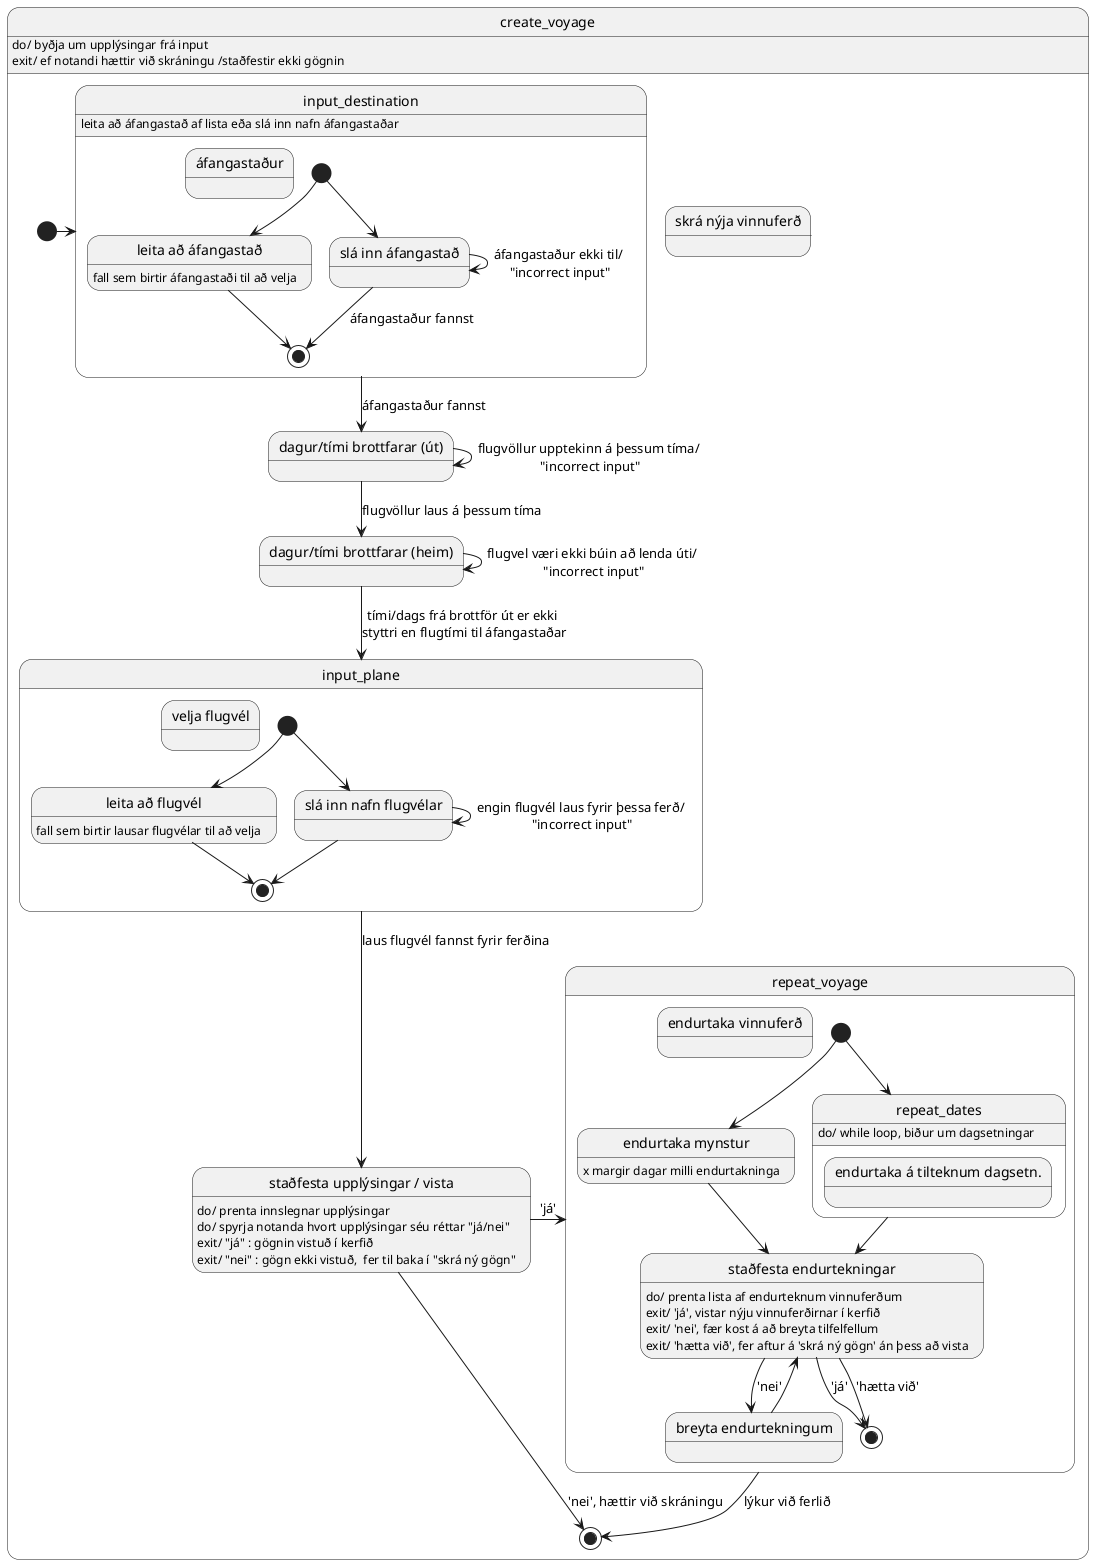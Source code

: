@startuml 

state create_voyage {
  state create_voyage as "skrá nýja vinnuferð"
    create_voyage : do/ byðja um upplýsingar frá input
    create_voyage : exit/ ef notandi hættir við skráningu /staðfestir ekki gögnin

  state input_destination {
    state input_destination as "áfangastaður"
      input_destination : leita að áfangastað af lista eða slá inn nafn áfangastaðar
    state destination_search as "leita að áfangastað"
      destination_search : fall sem birtir áfangastaði til að velja
    state destination_direct as "slá inn áfangastað"
    [*] --> destination_direct
    [*] --> destination_search
    destination_direct --> destination_direct : áfangastaður ekki til/ \n"incorrect input"
    destination_search --> [*]
    destination_direct --> [*] : áfangastaður fannst
  }
  state input_date_out as "dagur/tími brottfarar (út)"
  state input_date_in as "dagur/tími brottfarar (heim)"
  state input_plane {
    state input_plane as "velja flugvél"
    state plane_search as "leita að flugvél" 
      plane_search : fall sem birtir lausar flugvélar til að velja
    state plane_direct as "slá inn nafn flugvélar"

    [*] --> plane_search
    [*] --> plane_direct
    plane_direct --> plane_direct : engin flugvél laus fyrir þessa ferð/ \n"incorrect input"
    plane_direct --> [*]
    plane_search --> [*]
  }
  state voyage_confirm as "staðfesta upplýsingar / vista"
    voyage_confirm : do/ prenta innslegnar upplýsingar
    voyage_confirm : do/ spyrja notanda hvort upplýsingar séu réttar "já/nei"
    voyage_confirm : exit/ "já" : gögnin vistuð í kerfið
    voyage_confirm : exit/ "nei" : gögn ekki vistuð,  fer til baka í "skrá ný gögn"

  state repeat_voyage {
    state repeat_voyage as "endurtaka vinnuferð"
    state repeat_pattern as "endurtaka mynstur"
      repeat_pattern : x margir dagar milli endurtakninga
    state repeat_dates {
      state repeat_dates as "endurtaka á tilteknum dagsetn."
        repeat_dates : do/ while loop, biður um dagsetningar
      ' state repeat_date_input as "slá inn dags."
      '   repeat_date_input : entry/ 'true', tókst að bæta dags. á listann
      '   repeat_date_input : entry/ 'false',  
      ' state repeat_date_check as "athuga dags."
      '   repeat_date_check : do/ athuga hvort flugvöllur og flugvél sé laus
      '   repeat_date_check : exit/ tími hentar hentar fyrir vinnuferð, bæta dags á lista.
      '   repeat_date_check : exit/ engin flugvél laus, gefur error skilaboð
      ' state repeat_date_end as "birta lista af innslegnum dags."

      ' [*] --> repeat_date_input 
      ' repeat_date_input --> repeat_date_input : 'invalid input'
      ' repeat_date_input --> repeat_date_check : valid date
      ' repeat_date_check --> repeat_date_input : 'return false'
      ' repeat_date_check --> repeat_date_input : 'return true'
    }
    state repeat_confirm as "staðfesta endurtekningar"
      repeat_confirm : do/ prenta lista af endurteknum vinnuferðum
      repeat_confirm : exit/ 'já', vistar nýju vinnuferðirnar í kerfið
      repeat_confirm : exit/ 'nei', fær kost á að breyta tilfelfellum
      repeat_confirm : exit/ 'hætta við', fer aftur á 'skrá ný gögn' án þess að vista 
    state edit_repeats as "breyta endurtekningum"
    [*] --> repeat_pattern
    [*] --> repeat_dates
    repeat_pattern --> repeat_confirm
    repeat_dates --> repeat_confirm
    repeat_confirm --> [*] : 'já'
    repeat_confirm --> edit_repeats : 'nei'
    repeat_confirm --> [*] : 'hætta við'
    edit_repeats --> repeat_confirm
    
    
  }

  [*] -right-> input_destination
  input_destination --> input_date_out : áfangastaður fannst
  input_date_out --> input_date_in : flugvöllur laus á þessum tíma
    input_date_out --> input_date_out : flugvöllur upptekinn á þessum tíma/ \n"incorrect input"
  input_date_in --> input_plane : tími/dags frá brottför út er ekki \nstyttri en flugtími til áfangastaðar
    input_date_in --> input_date_in : flugvel væri ekki búin að lenda úti/ \n"incorrect input"
  input_plane --> voyage_confirm : laus flugvél fannst fyrir ferðina
  voyage_confirm -right-> [*] : 'nei', hættir við skráningu
  voyage_confirm -right-> repeat_voyage : 'já'
  repeat_voyage --> [*] : lýkur við ferlið
  
}


@enduml